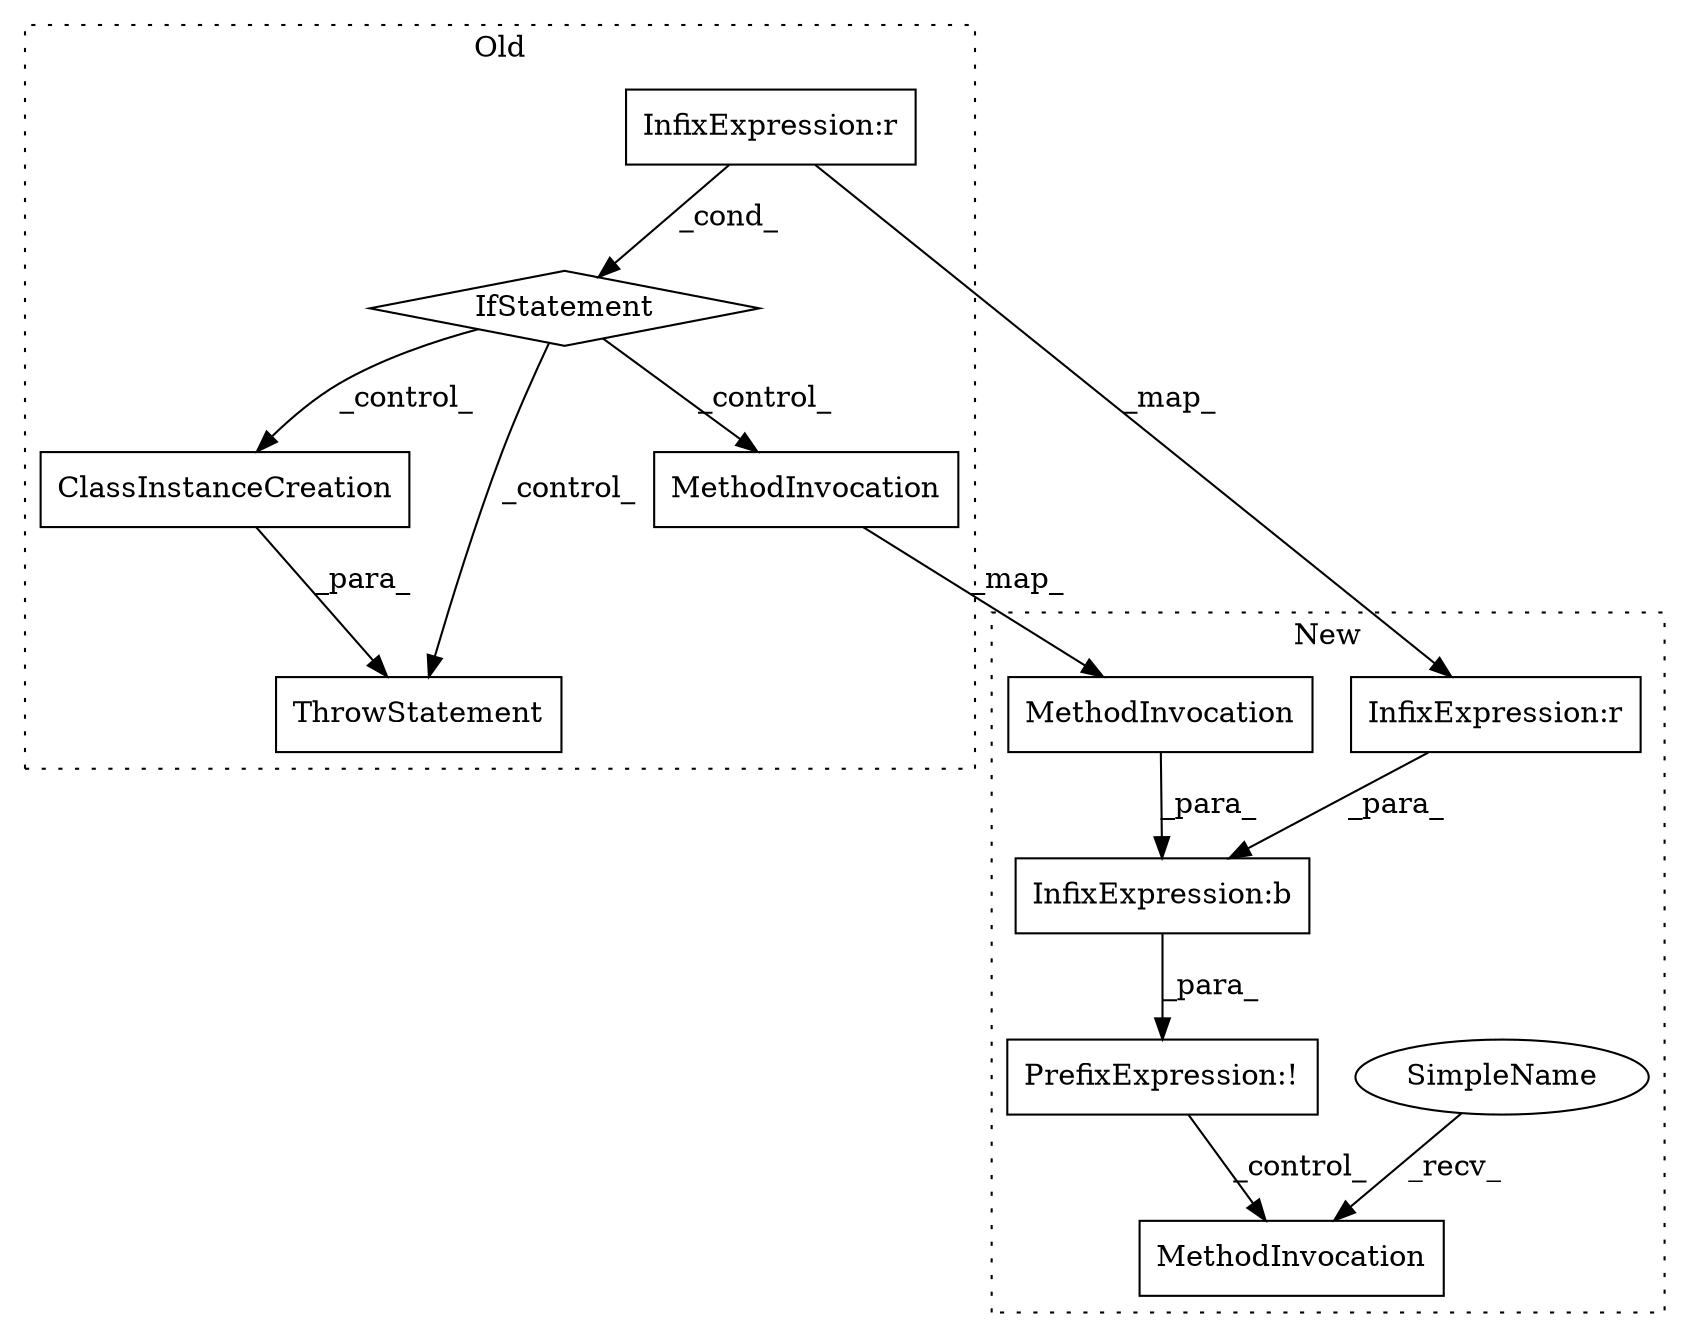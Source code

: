 digraph G {
subgraph cluster0 {
1 [label="ClassInstanceCreation" a="14" s="20703" l="34" shape="box"];
2 [label="IfStatement" a="25" s="20662,20687" l="4,2" shape="diamond"];
4 [label="MethodInvocation" a="32" s="20759" l="23" shape="box"];
7 [label="ThrowStatement" a="53" s="20697" l="6" shape="box"];
10 [label="InfixExpression:r" a="27" s="20679" l="4" shape="box"];
label = "Old";
style="dotted";
}
subgraph cluster1 {
3 [label="MethodInvocation" a="32" s="23614" l="23" shape="box"];
5 [label="MethodInvocation" a="32" s="24111" l="13" shape="box"];
6 [label="SimpleName" a="42" s="24105" l="5" shape="ellipse"];
8 [label="PrefixExpression:!" a="38" s="23581" l="1" shape="box"];
9 [label="InfixExpression:b" a="27" s="23606" l="3" shape="box"];
11 [label="InfixExpression:r" a="27" s="23597" l="4" shape="box"];
label = "New";
style="dotted";
}
1 -> 7 [label="_para_"];
2 -> 7 [label="_control_"];
2 -> 1 [label="_control_"];
2 -> 4 [label="_control_"];
3 -> 9 [label="_para_"];
4 -> 3 [label="_map_"];
6 -> 5 [label="_recv_"];
8 -> 5 [label="_control_"];
9 -> 8 [label="_para_"];
10 -> 11 [label="_map_"];
10 -> 2 [label="_cond_"];
11 -> 9 [label="_para_"];
}